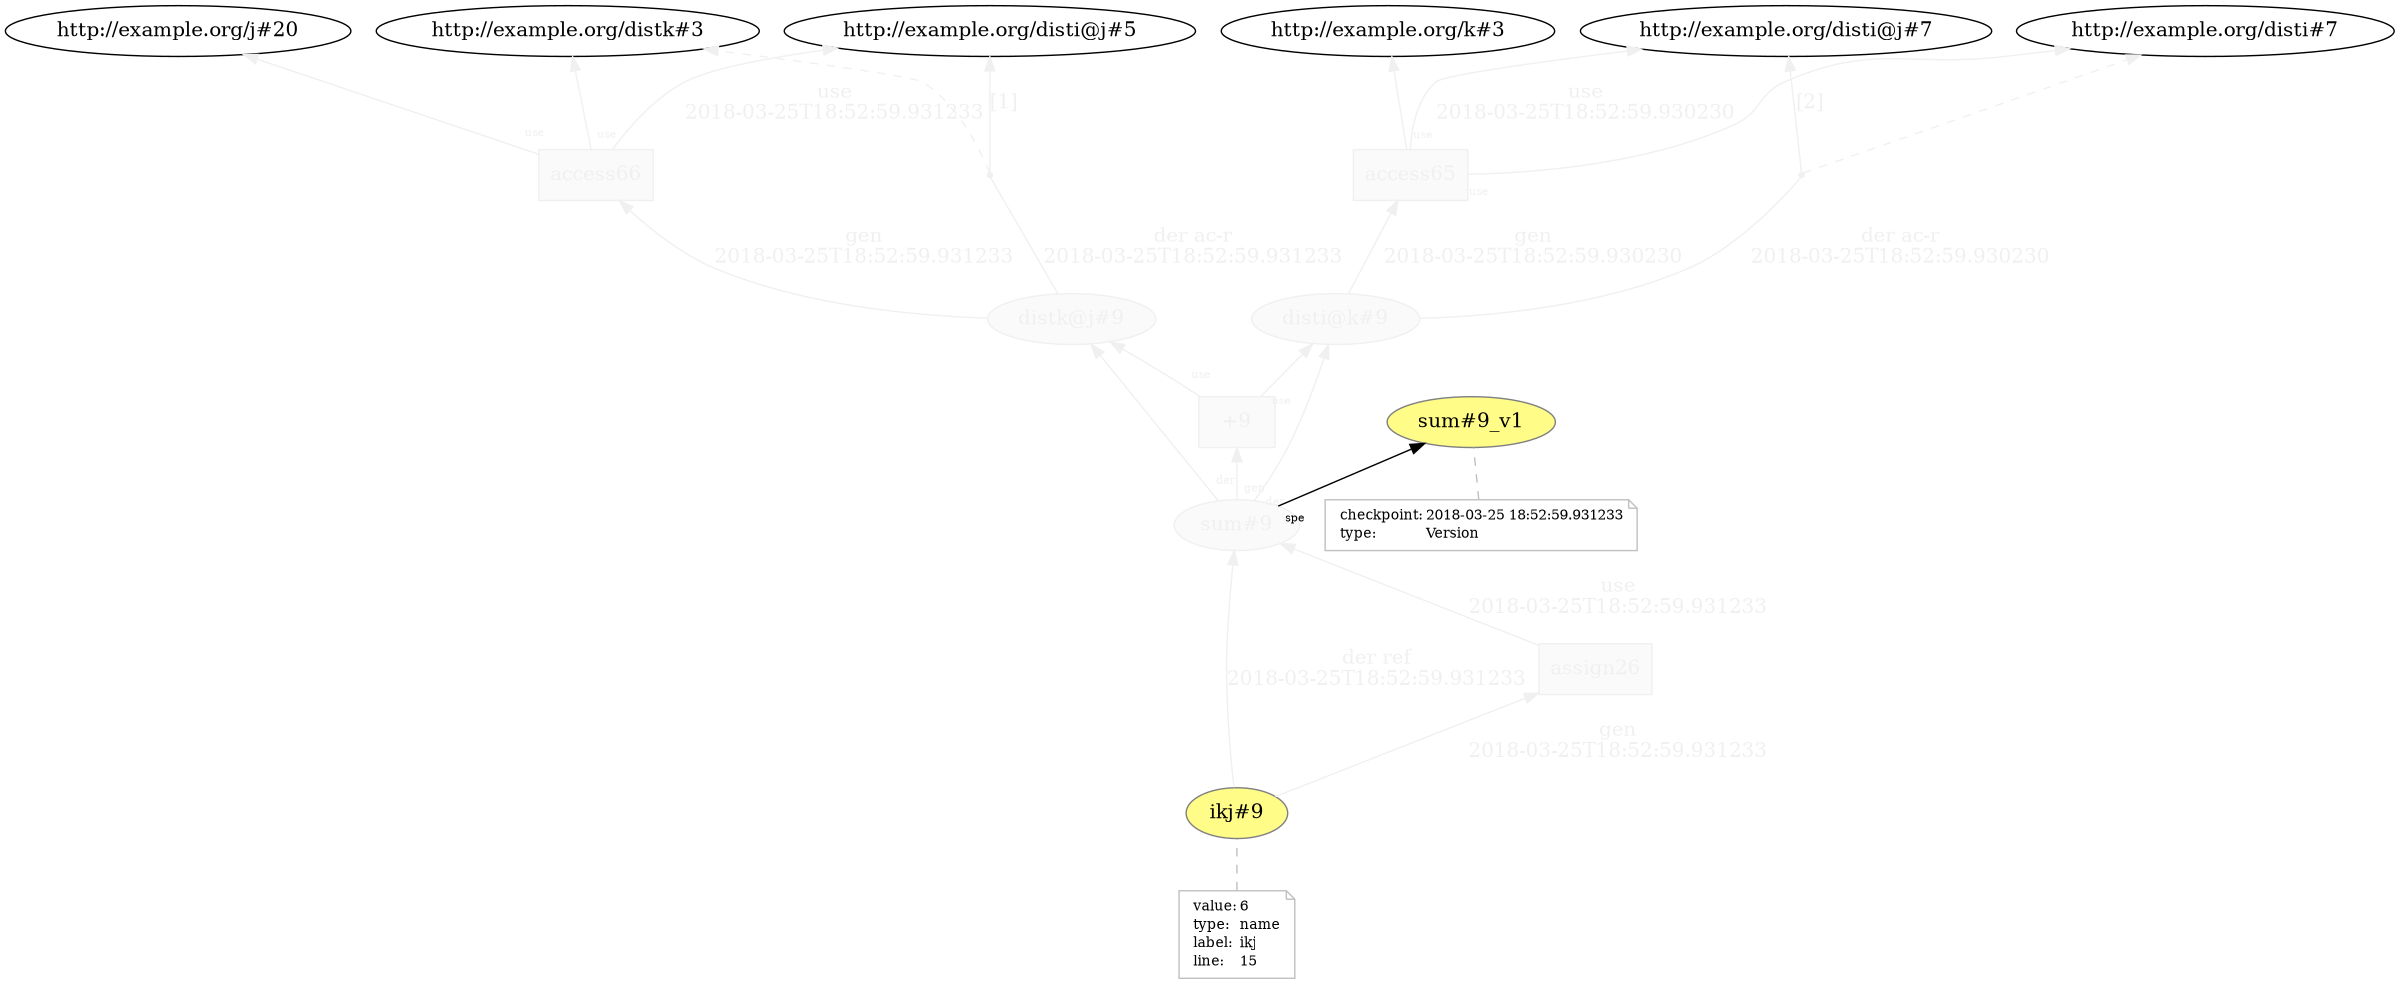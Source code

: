 digraph "PROV" { size="16,12"; rankdir="BT";
"http://example.org/disti@k#9" [fillcolor="#FAFAFA",color="#F0F0F0",style="filled",fontcolor="#F0F0F0",label="disti@k#9",URL="http://example.org/disti@k#9"]
"http://example.org/access65" [fillcolor="#FAFAFA",color="#F0F0F0",shape="polygon",sides="4",style="filled",fontcolor="#F0F0F0",label="access65",URL="http://example.org/access65"]
"bn0" [shape="point",label="",fontcolor="#F0F0F0",color="#F0F0F0"]
"http://example.org/disti@k#9" -> "bn0" [fontsize="14",distance="1.5",angle="60.0",rotation="20",label="der ac-r
2018-03-25T18:52:59.930230",arrowhead="none",fontcolor="#F0F0F0",color="#F0F0F0"]
"bn0" -> "http://example.org/disti#7" [style="dashed",fontcolor="#F0F0F0",color="#F0F0F0"]
"bn0" -> "http://example.org/disti@j#7" [fontsize="14",distance="1.5",angle="60.0",rotation="20",label="[2]",fontcolor="#F0F0F0",color="#F0F0F0"]
"http://example.org/access65" -> "http://example.org/disti#7" [labelfontsize="8",labeldistance="1.5",labelangle="60.0",rotation="20",taillabel="use",fontcolor="#F0F0F0",color="#F0F0F0"]
"http://example.org/access65" -> "http://example.org/k#3" [labelfontsize="8",labeldistance="1.5",labelangle="60.0",rotation="20",taillabel="use",fontcolor="#F0F0F0",color="#F0F0F0"]
"http://example.org/distk@j#9" [fillcolor="#FAFAFA",color="#F0F0F0",style="filled",fontcolor="#F0F0F0",label="distk@j#9",URL="http://example.org/distk@j#9"]
"http://example.org/access66" [fillcolor="#FAFAFA",color="#F0F0F0",shape="polygon",sides="4",style="filled",fontcolor="#F0F0F0",label="access66",URL="http://example.org/access66"]
"bn1" [shape="point",label="",fontcolor="#F0F0F0",color="#F0F0F0"]
"http://example.org/distk@j#9" -> "bn1" [fontsize="14",distance="1.5",angle="60.0",rotation="20",label="der ac-r
2018-03-25T18:52:59.931233",arrowhead="none",fontcolor="#F0F0F0",color="#F0F0F0"]
"bn1" -> "http://example.org/distk#3" [style="dashed",fontcolor="#F0F0F0",color="#F0F0F0"]
"bn1" -> "http://example.org/disti@j#5" [fontsize="14",distance="1.5",angle="60.0",rotation="20",label="[1]",fontcolor="#F0F0F0",color="#F0F0F0"]
"http://example.org/access66" -> "http://example.org/distk#3" [labelfontsize="8",labeldistance="1.5",labelangle="60.0",rotation="20",taillabel="use",fontcolor="#F0F0F0",color="#F0F0F0"]
"http://example.org/access66" -> "http://example.org/j#20" [labelfontsize="8",labeldistance="1.5",labelangle="60.0",rotation="20",taillabel="use",fontcolor="#F0F0F0",color="#F0F0F0"]
"http://example.org/sum#9" [fillcolor="#FAFAFA",color="#F0F0F0",style="filled",fontcolor="#F0F0F0",label="sum#9",URL="http://example.org/sum#9"]
"http://example.org/sum#9_v1" [fillcolor="#FFFC87",color="#808080",style="filled",label="sum#9_v1",URL="http://example.org/sum#9_v1"]
"http://example.org/sum#9_v1-attrs" [color="gray",shape="note",fontsize="10",fontcolor="black",label=<<TABLE cellpadding="0" border="0">
	<TR>
	    <TD align="left">checkpoint:</TD>
	    <TD align="left">2018-03-25 18:52:59.931233</TD>
	</TR>
	<TR>
	    <TD align="left">type:</TD>
	    <TD align="left">Version</TD>
	</TR>
</TABLE>>]
"http://example.org/sum#9_v1-attrs" -> "http://example.org/sum#9_v1" [color="gray",style="dashed",arrowhead="none"]
"http://example.org/sum#9" -> "http://example.org/sum#9_v1" [labelfontsize="8",labeldistance="1.5",labelangle="60.0",rotation="20",taillabel="spe"]
"http://example.org/+9" [fillcolor="#FAFAFA",color="#F0F0F0",shape="polygon",sides="4",style="filled",fontcolor="#F0F0F0",label="+9",URL="http://example.org/+9"]
"http://example.org/sum#9" -> "http://example.org/disti@k#9" [labelfontsize="8",labeldistance="1.5",labelangle="60.0",rotation="20",taillabel="der",fontcolor="#F0F0F0",color="#F0F0F0"]
"http://example.org/sum#9" -> "http://example.org/distk@j#9" [labelfontsize="8",labeldistance="1.5",labelangle="60.0",rotation="20",taillabel="der",fontcolor="#F0F0F0",color="#F0F0F0"]
"http://example.org/ikj#9" [fillcolor="#FFFC87",color="#808080",style="filled",label="ikj#9",URL="http://example.org/ikj#9"]
"http://example.org/ikj#9-attrs" [color="gray",shape="note",fontsize="10",fontcolor="black",label=<<TABLE cellpadding="0" border="0">
	<TR>
	    <TD align="left">value:</TD>
	    <TD align="left">6</TD>
	</TR>
	<TR>
	    <TD align="left">type:</TD>
	    <TD align="left">name</TD>
	</TR>
	<TR>
	    <TD align="left">label:</TD>
	    <TD align="left">ikj</TD>
	</TR>
	<TR>
	    <TD align="left">line:</TD>
	    <TD align="left">15</TD>
	</TR>
</TABLE>>]
"http://example.org/ikj#9-attrs" -> "http://example.org/ikj#9" [color="gray",style="dashed",arrowhead="none"]
"http://example.org/assign26" [fillcolor="#FAFAFA",color="#F0F0F0",shape="polygon",sides="4",style="filled",fontcolor="#F0F0F0",label="assign26",URL="http://example.org/assign26"]
"http://example.org/ikj#9" -> "http://example.org/sum#9" [fontsize="14",distance="1.5",angle="60.0",rotation="20",label="der ref
2018-03-25T18:52:59.931233",fontcolor="#F0F0F0",color="#F0F0F0"]
"http://example.org/access66" -> "http://example.org/disti@j#5" [fontsize="14",distance="1.5",angle="60.0",rotation="20",label="use
2018-03-25T18:52:59.931233",fontcolor="#F0F0F0",color="#F0F0F0"]
"http://example.org/+9" -> "http://example.org/disti@k#9" [labelfontsize="8",labeldistance="1.5",labelangle="60.0",rotation="20",taillabel="use",fontcolor="#F0F0F0",color="#F0F0F0"]
"http://example.org/access65" -> "http://example.org/disti@j#7" [fontsize="14",distance="1.5",angle="60.0",rotation="20",label="use
2018-03-25T18:52:59.930230",fontcolor="#F0F0F0",color="#F0F0F0"]
"http://example.org/+9" -> "http://example.org/distk@j#9" [labelfontsize="8",labeldistance="1.5",labelangle="60.0",rotation="20",taillabel="use",fontcolor="#F0F0F0",color="#F0F0F0"]
"http://example.org/assign26" -> "http://example.org/sum#9" [fontsize="14",distance="1.5",angle="60.0",rotation="20",label="use
2018-03-25T18:52:59.931233",fontcolor="#F0F0F0",color="#F0F0F0"]
"http://example.org/disti@k#9" -> "http://example.org/access65" [fontsize="14",distance="1.5",angle="60.0",rotation="20",label="gen
2018-03-25T18:52:59.930230",fontcolor="#F0F0F0",color="#F0F0F0"]
"http://example.org/ikj#9" -> "http://example.org/assign26" [fontsize="14",distance="1.5",angle="60.0",rotation="20",label="gen
2018-03-25T18:52:59.931233",fontcolor="#F0F0F0",color="#F0F0F0"]
"http://example.org/sum#9" -> "http://example.org/+9" [labelfontsize="8",labeldistance="1.5",labelangle="60.0",rotation="20",taillabel="gen",fontcolor="#F0F0F0",color="#F0F0F0"]
"http://example.org/distk@j#9" -> "http://example.org/access66" [fontsize="14",distance="1.5",angle="60.0",rotation="20",label="gen
2018-03-25T18:52:59.931233",fontcolor="#F0F0F0",color="#F0F0F0"]
}